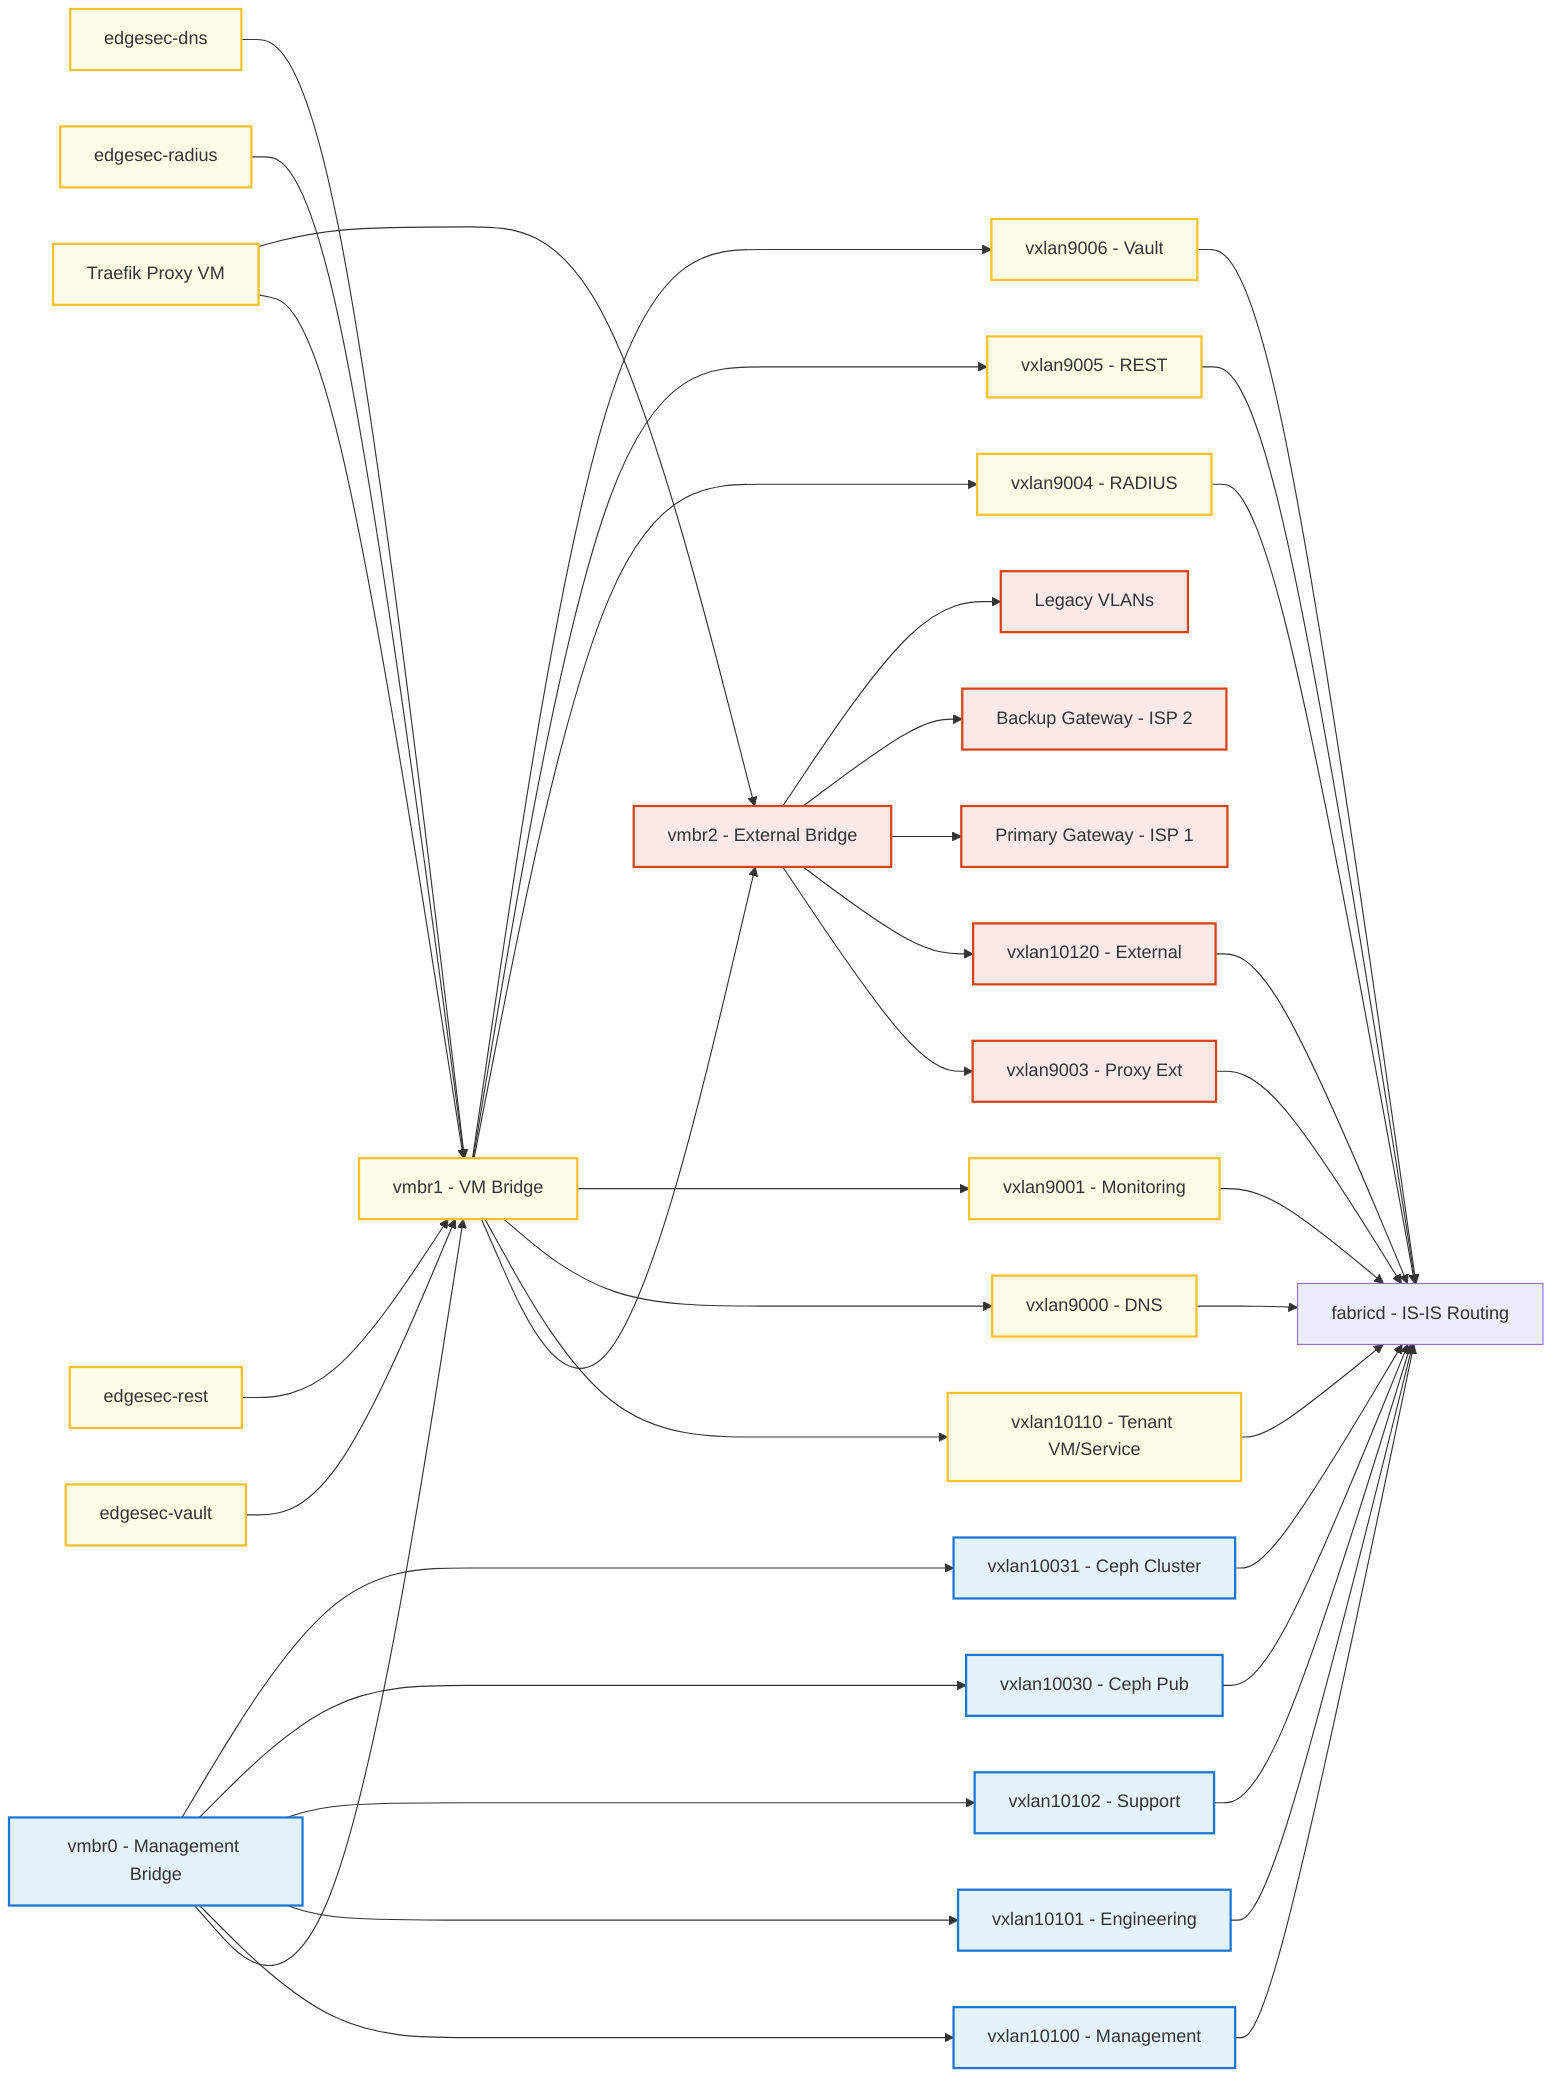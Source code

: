 %% Proxmox Node - Edgesec Layout (Single Tenant, Color-Coded by Bridge)

graph LR

  %% Bridges (ordered left to right)
  MgmtBridge[vmbr0 - Management Bridge]
  VMBridge[vmbr1 - VM Bridge]
  ExtBridge[vmbr2 - External Bridge]


  %% Services
  VaultVM[edgesec-vault]
  RestVM[edgesec-rest]
  RadiusVM[edgesec-radius]
  DNSVM[edgesec-dns]
  ProxyVM[Traefik Proxy VM]

  %% Overlays
  VX10100[vxlan10100 - Management]
  VX10101[vxlan10101 - Engineering]
  VX10102[vxlan10102 - Support]
  VX10110[vxlan10110 - Tenant VM/Service]
  VX9000[vxlan9000 - DNS]
  VX9001[vxlan9001 - Monitoring]
  VX9004[vxlan9004 - RADIUS]
  VX9005[vxlan9005 - REST]
  VX9006[vxlan9006 - Vault]
  VX9003[vxlan9003 - Proxy Ext]
  VX10120[vxlan10120 - External]
  VXCEPH1[vxlan10030 - Ceph Pub]
  VXCEPH2[vxlan10031 - Ceph Cluster]

  Gateway1[Primary Gateway - ISP 1]
  Gateway2[Backup Gateway - ISP 2]
  LegacyVLAN[Legacy VLANs]

  Fabricd[fabricd - IS-IS Routing]

  %% Explicit bridge ordering
  MgmtBridge --> VMBridge --> ExtBridge


  %% Service VMs to bridges
  VaultVM --> VMBridge
  RestVM --> VMBridge
  RadiusVM --> VMBridge
  DNSVM --> VMBridge
  ProxyVM --> VMBridge
  ProxyVM --> ExtBridge


  %% VM Bridge overlays (tenant/service and core services)
  VMBridge --> VX10110
  VMBridge --> VX9000
  VMBridge --> VX9001
  VMBridge --> VX9004
  VMBridge --> VX9005
  VMBridge --> VX9006


  %% Management Bridge overlays (management, engineering, support, storage)
  MgmtBridge --> VX10100
  MgmtBridge --> VX10101
  MgmtBridge --> VX10102
  MgmtBridge --> VXCEPH1
  MgmtBridge --> VXCEPH2


  %% VXLANs to fabricd
  VX10100 --> Fabricd
  VX10101 --> Fabricd
  VX10102 --> Fabricd
  VX10110 --> Fabricd
  VX9000 --> Fabricd
  VX9001 --> Fabricd
  VX9004 --> Fabricd
  VX9005 --> Fabricd
  VX9006 --> Fabricd
  VX9003 --> Fabricd
  VX10120 --> Fabricd
  VXCEPH1 --> Fabricd
  VXCEPH2 --> Fabricd


  %% External Bridge overlays (external, proxy_ext)
  ExtBridge --> VX9003
  ExtBridge --> VX10120

  %% External Bridge to Gateways
  ExtBridge --> Gateway1
  ExtBridge --> Gateway2

  %% External Bridge to Legacy VLANs
  ExtBridge --> LegacyVLAN

  %% Custom bridge colors
  classDef mgmt fill:#e3f2fd,stroke:#1976d2,stroke-width:2px;
  classDef vm fill:#fffde7,stroke:#fbc02d,stroke-width:2px;
  classDef ext fill:#fbe9e7,stroke:#d84315,stroke-width:2px;
  classDef proxy fill:#e8f5e9,stroke:#388e3c,stroke-width:2px;

  class MgmtBridge,VX10100,VX10101,VX10102,VXCEPH1,VXCEPH2 mgmt;
  class VMBridge,VaultVM,RestVM,RadiusVM,DNSVM,ProxyVM,VX10110,VX9000,VX9001,VX9004,VX9005,VX9006 vm;
  class ExtBridge,Gateway1,Gateway2,LegacyVLAN,VX9003,VX10120 ext;